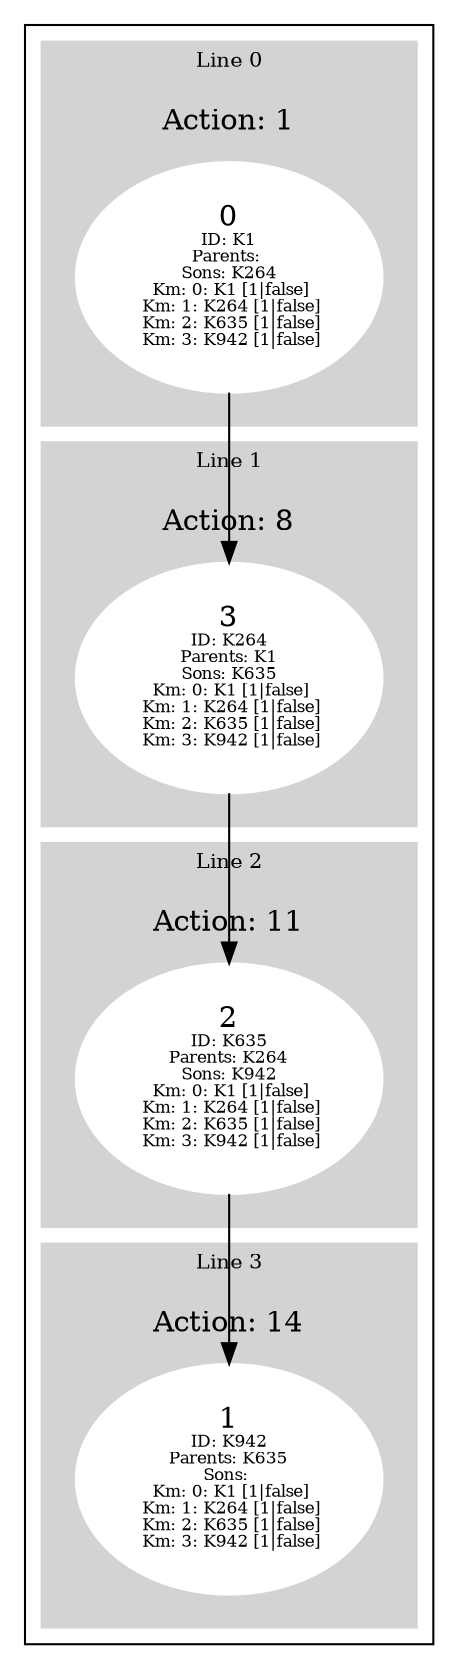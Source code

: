 digraph G {
subgraph cluster_info {
        subgraph cluster_0 {
        style=filled;
        color=lightgrey;
        node [style=filled,color=white];
        subgraph cluster_act_1 {
label = "Action: 1"step_K1 [label=<0<BR /><FONT POINT-SIZE="8">ID: K1</FONT><BR /><FONT POINT-SIZE="8">Parents: </FONT><BR /><FONT POINT-SIZE="8">Sons: K264</FONT><BR /><FONT POINT-SIZE="8"> Km: 0: K1 [1|false]</FONT><BR /><FONT POINT-SIZE="8"> Km: 1: K264 [1|false]</FONT><BR /><FONT POINT-SIZE="8"> Km: 2: K635 [1|false]</FONT><BR /><FONT POINT-SIZE="8"> Km: 3: K942 [1|false]</FONT>>]
}

        fontsize="10"
        label = "Line 0";
        }

        subgraph cluster_2 {
        style=filled;
        color=lightgrey;
        node [style=filled,color=white];
        subgraph cluster_act_11 {
label = "Action: 11"step_K635 [label=<2<BR /><FONT POINT-SIZE="8">ID: K635</FONT><BR /><FONT POINT-SIZE="8">Parents: K264</FONT><BR /><FONT POINT-SIZE="8">Sons: K942</FONT><BR /><FONT POINT-SIZE="8"> Km: 0: K1 [1|false]</FONT><BR /><FONT POINT-SIZE="8"> Km: 1: K264 [1|false]</FONT><BR /><FONT POINT-SIZE="8"> Km: 2: K635 [1|false]</FONT><BR /><FONT POINT-SIZE="8"> Km: 3: K942 [1|false]</FONT>>]
}

        fontsize="10"
        label = "Line 2";
        }

        subgraph cluster_3 {
        style=filled;
        color=lightgrey;
        node [style=filled,color=white];
        subgraph cluster_act_14 {
label = "Action: 14"step_K942 [label=<1<BR /><FONT POINT-SIZE="8">ID: K942</FONT><BR /><FONT POINT-SIZE="8">Parents: K635</FONT><BR /><FONT POINT-SIZE="8">Sons: </FONT><BR /><FONT POINT-SIZE="8"> Km: 0: K1 [1|false]</FONT><BR /><FONT POINT-SIZE="8"> Km: 1: K264 [1|false]</FONT><BR /><FONT POINT-SIZE="8"> Km: 2: K635 [1|false]</FONT><BR /><FONT POINT-SIZE="8"> Km: 3: K942 [1|false]</FONT>>]
}

        fontsize="10"
        label = "Line 3";
        }

        subgraph cluster_1 {
        style=filled;
        color=lightgrey;
        node [style=filled,color=white];
        subgraph cluster_act_8 {
label = "Action: 8"step_K264 [label=<3<BR /><FONT POINT-SIZE="8">ID: K264</FONT><BR /><FONT POINT-SIZE="8">Parents: K1</FONT><BR /><FONT POINT-SIZE="8">Sons: K635</FONT><BR /><FONT POINT-SIZE="8"> Km: 0: K1 [1|false]</FONT><BR /><FONT POINT-SIZE="8"> Km: 1: K264 [1|false]</FONT><BR /><FONT POINT-SIZE="8"> Km: 2: K635 [1|false]</FONT><BR /><FONT POINT-SIZE="8"> Km: 3: K942 [1|false]</FONT>>]
}

        fontsize="10"
        label = "Line 1";
        }
step_K264 -> step_K635; 
step_K635 -> step_K942; 
step_K1 -> step_K264; 
}}